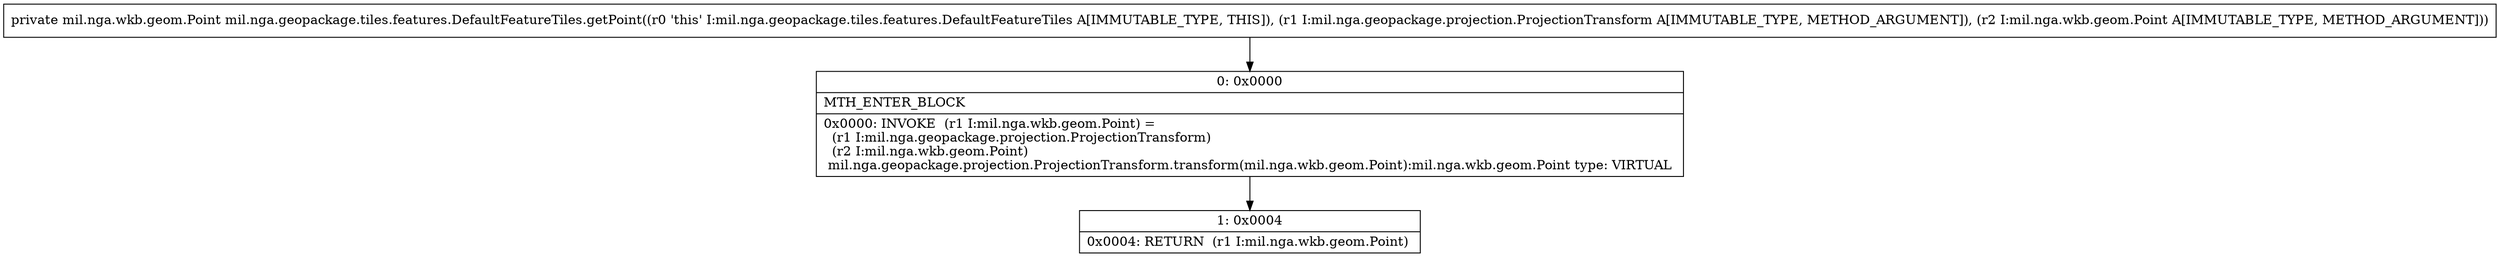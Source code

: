 digraph "CFG formil.nga.geopackage.tiles.features.DefaultFeatureTiles.getPoint(Lmil\/nga\/geopackage\/projection\/ProjectionTransform;Lmil\/nga\/wkb\/geom\/Point;)Lmil\/nga\/wkb\/geom\/Point;" {
Node_0 [shape=record,label="{0\:\ 0x0000|MTH_ENTER_BLOCK\l|0x0000: INVOKE  (r1 I:mil.nga.wkb.geom.Point) = \l  (r1 I:mil.nga.geopackage.projection.ProjectionTransform)\l  (r2 I:mil.nga.wkb.geom.Point)\l mil.nga.geopackage.projection.ProjectionTransform.transform(mil.nga.wkb.geom.Point):mil.nga.wkb.geom.Point type: VIRTUAL \l}"];
Node_1 [shape=record,label="{1\:\ 0x0004|0x0004: RETURN  (r1 I:mil.nga.wkb.geom.Point) \l}"];
MethodNode[shape=record,label="{private mil.nga.wkb.geom.Point mil.nga.geopackage.tiles.features.DefaultFeatureTiles.getPoint((r0 'this' I:mil.nga.geopackage.tiles.features.DefaultFeatureTiles A[IMMUTABLE_TYPE, THIS]), (r1 I:mil.nga.geopackage.projection.ProjectionTransform A[IMMUTABLE_TYPE, METHOD_ARGUMENT]), (r2 I:mil.nga.wkb.geom.Point A[IMMUTABLE_TYPE, METHOD_ARGUMENT])) }"];
MethodNode -> Node_0;
Node_0 -> Node_1;
}

